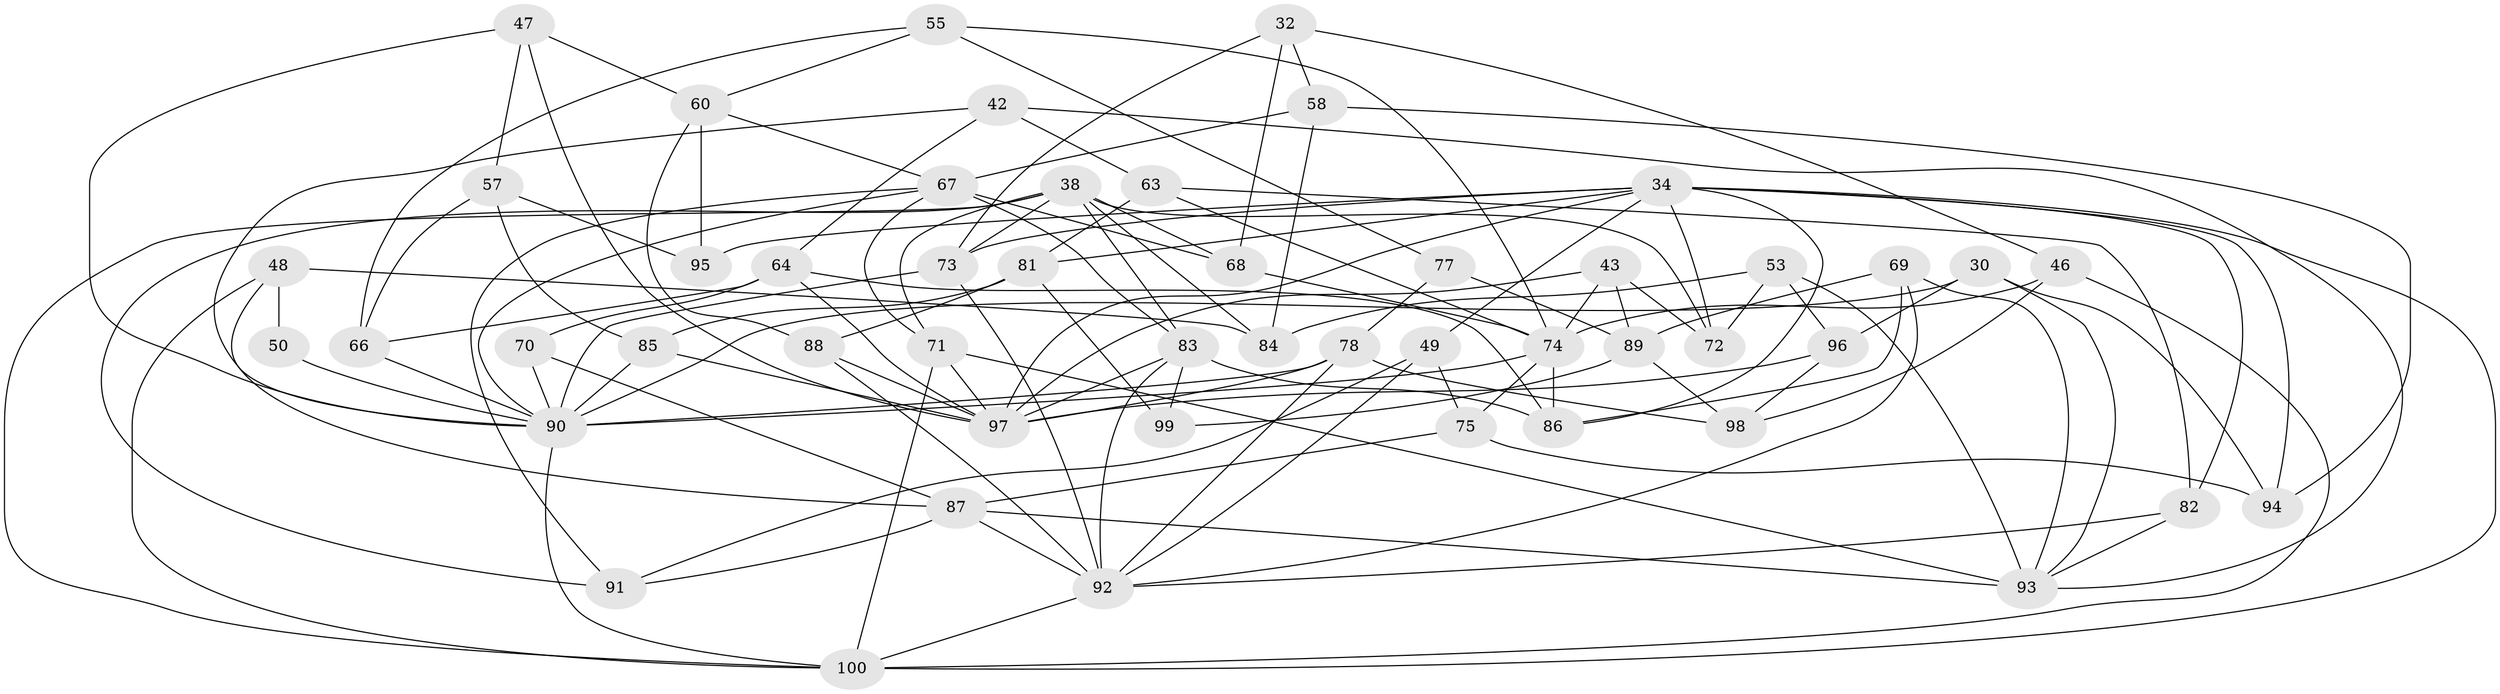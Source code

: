 // original degree distribution, {4: 1.0}
// Generated by graph-tools (version 1.1) at 2025/57/03/09/25 04:57:10]
// undirected, 50 vertices, 124 edges
graph export_dot {
graph [start="1"]
  node [color=gray90,style=filled];
  30;
  32;
  34 [super="+19+27"];
  38 [super="+31+23"];
  42;
  43;
  46;
  47;
  48 [super="+20"];
  49;
  50;
  53;
  55;
  57;
  58;
  60 [super="+35"];
  63;
  64 [super="+52"];
  66;
  67 [super="+15+36+33"];
  68 [super="+17"];
  69;
  70;
  71 [super="+44"];
  72;
  73 [super="+22+40"];
  74 [super="+21+10"];
  75;
  77;
  78 [super="+54"];
  81 [super="+29"];
  82;
  83 [super="+24+61"];
  84 [super="+59"];
  85 [super="+45"];
  86 [super="+56"];
  87 [super="+51"];
  88;
  89 [super="+37"];
  90 [super="+26+39+76+79"];
  91;
  92 [super="+65"];
  93 [super="+80"];
  94;
  95;
  96;
  97 [super="+28+41"];
  98;
  99;
  100 [super="+6+7"];
  30 -- 94;
  30 -- 96;
  30 -- 93;
  30 -- 90;
  32 -- 58;
  32 -- 46;
  32 -- 68;
  32 -- 73;
  34 -- 100;
  34 -- 82;
  34 -- 72;
  34 -- 81;
  34 -- 49;
  34 -- 86 [weight=2];
  34 -- 95;
  34 -- 73 [weight=2];
  34 -- 94;
  34 -- 97;
  38 -- 83 [weight=2];
  38 -- 100;
  38 -- 84 [weight=3];
  38 -- 91;
  38 -- 68;
  38 -- 71;
  38 -- 72;
  38 -- 73 [weight=2];
  42 -- 63;
  42 -- 64;
  42 -- 90;
  42 -- 93;
  43 -- 72;
  43 -- 89;
  43 -- 74;
  43 -- 97;
  46 -- 98;
  46 -- 74;
  46 -- 100;
  47 -- 60;
  47 -- 57;
  47 -- 97;
  47 -- 90;
  48 -- 50 [weight=2];
  48 -- 100;
  48 -- 87 [weight=2];
  48 -- 84;
  49 -- 91;
  49 -- 75;
  49 -- 92;
  50 -- 90 [weight=2];
  53 -- 96;
  53 -- 93;
  53 -- 84;
  53 -- 72;
  55 -- 77;
  55 -- 66;
  55 -- 60;
  55 -- 74;
  57 -- 95;
  57 -- 66;
  57 -- 85;
  58 -- 94;
  58 -- 84;
  58 -- 67;
  60 -- 95 [weight=2];
  60 -- 88;
  60 -- 67;
  63 -- 82;
  63 -- 81;
  63 -- 74;
  64 -- 97;
  64 -- 70 [weight=2];
  64 -- 66;
  64 -- 86;
  66 -- 90;
  67 -- 71;
  67 -- 91;
  67 -- 90;
  67 -- 68 [weight=3];
  67 -- 83 [weight=2];
  68 -- 74;
  69 -- 93;
  69 -- 89;
  69 -- 86;
  69 -- 92;
  70 -- 87;
  70 -- 90;
  71 -- 100 [weight=2];
  71 -- 93;
  71 -- 97;
  73 -- 92;
  73 -- 90 [weight=2];
  74 -- 86 [weight=3];
  74 -- 75;
  74 -- 90;
  75 -- 94;
  75 -- 87;
  77 -- 89 [weight=2];
  77 -- 78;
  78 -- 92;
  78 -- 90 [weight=2];
  78 -- 98;
  78 -- 97;
  81 -- 99 [weight=2];
  81 -- 88;
  81 -- 85;
  82 -- 93;
  82 -- 92;
  83 -- 86;
  83 -- 92 [weight=2];
  83 -- 99;
  83 -- 97 [weight=2];
  85 -- 90 [weight=2];
  85 -- 97 [weight=2];
  87 -- 93 [weight=2];
  87 -- 91;
  87 -- 92;
  88 -- 92;
  88 -- 97;
  89 -- 99;
  89 -- 98;
  90 -- 100;
  92 -- 100;
  96 -- 98;
  96 -- 97;
}
